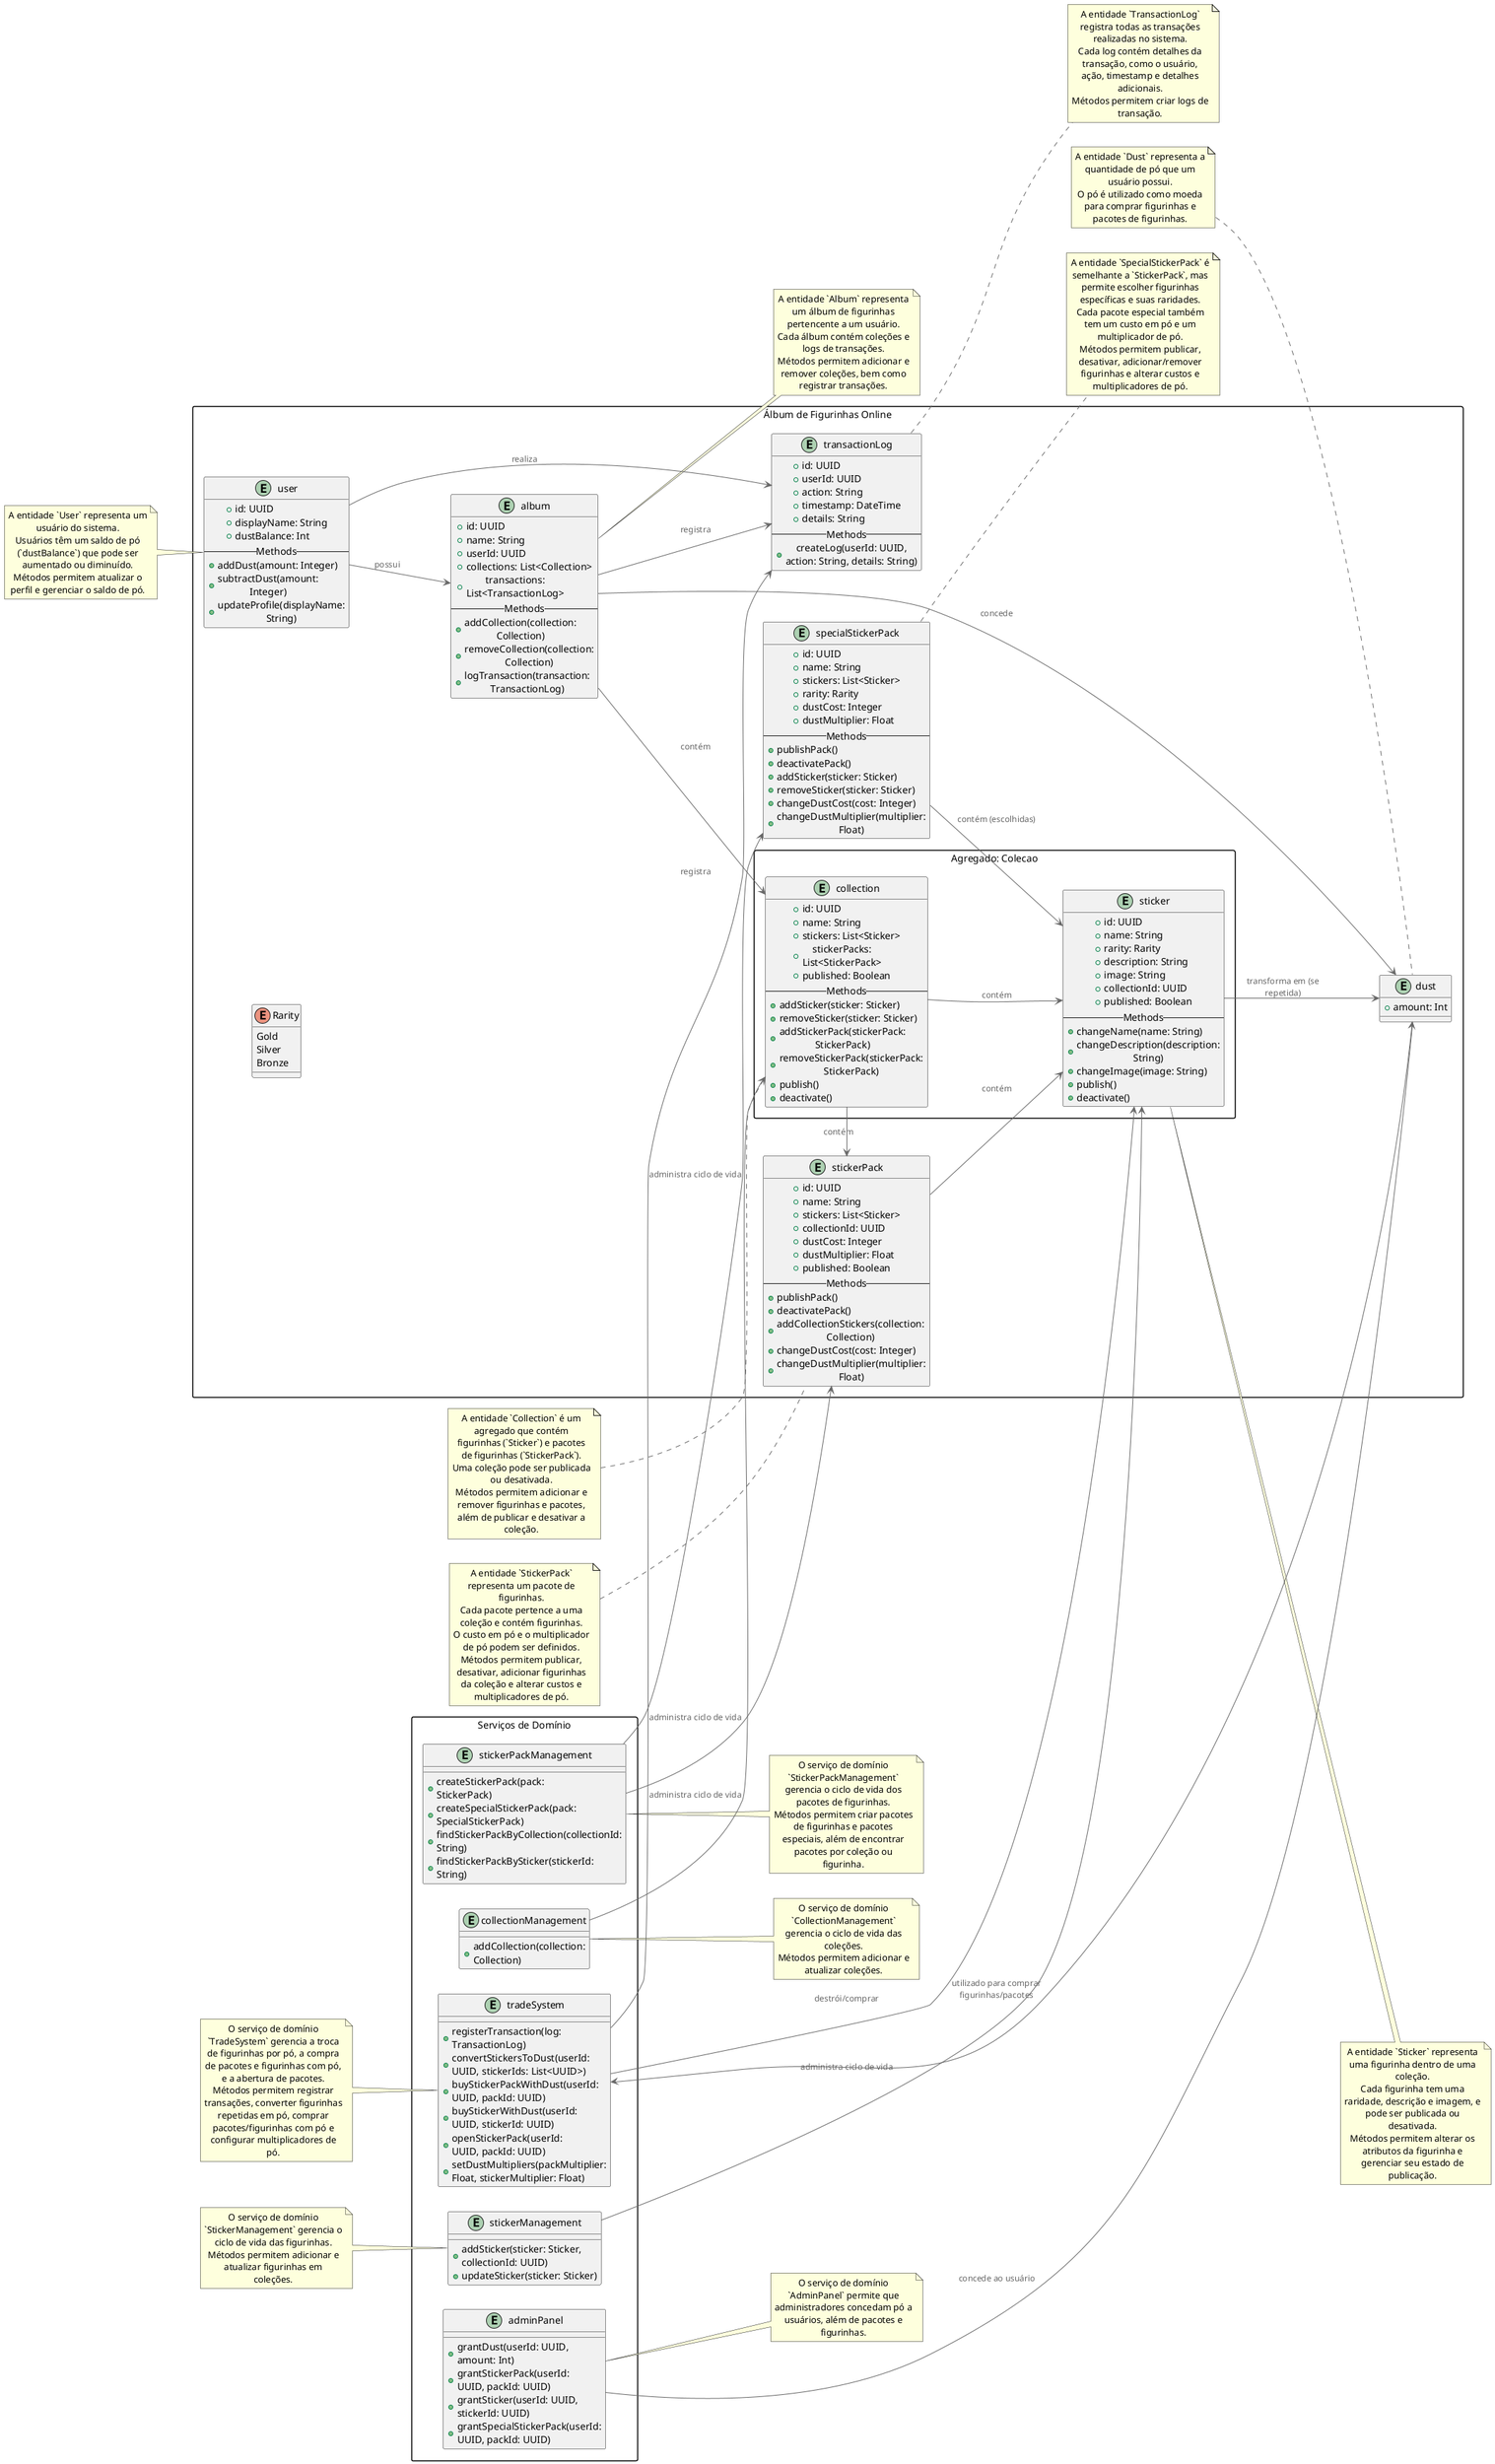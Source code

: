 @startuml Diagrama de Entidade Detalhado com DDD para "Álbum de Figurinhas Online"
!include <C4/C4_Container>
'LAYOUT CONFIG
left to right direction
skinparam packageStyle rectangle
'ENTITIES AND VALUE OBJECTS
package "Álbum de Figurinhas Online" {
    entity user {
        +id: UUID
        +displayName: String
        +dustBalance: Int
        -- Methods --
        +addDust(amount: Integer)
        +subtractDust(amount: Integer)
        +updateProfile(displayName: String)
    }

    entity album {
        +id: UUID
        +name: String
        +userId: UUID
        +collections: List<Collection>
        +transactions: List<TransactionLog>
        -- Methods --
        +addCollection(collection: Collection)
        +removeCollection(collection: Collection)
        +logTransaction(transaction: TransactionLog)
    }
    
    package "Agregado: Colecao" {
        entity collection {
            +id: UUID
            +name: String
            +stickers: List<Sticker>
            +stickerPacks: List<StickerPack>
            +published: Boolean
            -- Methods --
            +addSticker(sticker: Sticker)
            +removeSticker(sticker: Sticker)
            +addStickerPack(stickerPack: StickerPack)
            +removeStickerPack(stickerPack: StickerPack)
            +publish()
            +deactivate()
        }

        entity sticker {
            +id: UUID
            +name: String
            +rarity: Rarity
            +description: String
            +image: String
            +collectionId: UUID
            +published: Boolean
            -- Methods --
            +changeName(name: String)
            +changeDescription(description: String)
            +changeImage(image: String)
            +publish()
            +deactivate()
        }
    }

    entity stickerPack {
        +id: UUID
        +name: String
        +stickers: List<Sticker>
        +collectionId: UUID
        +dustCost: Integer
        +dustMultiplier: Float
        +published: Boolean
        -- Methods --
        +publishPack()
        +deactivatePack()
        +addCollectionStickers(collection: Collection)
        +changeDustCost(cost: Integer)
        +changeDustMultiplier(multiplier: Float)
    }
    
    entity specialStickerPack {
        +id: UUID
        +name: String
        +stickers: List<Sticker>
        +rarity: Rarity
        +dustCost: Integer
        +dustMultiplier: Float
        -- Methods --
        +publishPack()
        +deactivatePack()
        +addSticker(sticker: Sticker)
        +removeSticker(sticker: Sticker)
        +changeDustCost(cost: Integer)
        +changeDustMultiplier(multiplier: Float)
    }
    
    entity dust {
        +amount: Int
    }
    
    entity transactionLog {
        +id: UUID
        +userId: UUID
        +action: String
        +timestamp: DateTime
        +details: String
        -- Methods --
        +createLog(userId: UUID, action: String, details: String)
    }
    
    enum Rarity {
        Gold
        Silver
        Bronze
    }
}

'DOMAIN SERVICES
package "Serviços de Domínio" {
    entity adminPanel {
        +grantDust(userId: UUID, amount: Int)
        +grantStickerPack(userId: UUID, packId: UUID)
        +grantSticker(userId: UUID, stickerId: UUID)
        +grantSpecialStickerPack(userId: UUID, packId: UUID)
    }

    entity tradeSystem {
        +registerTransaction(log: TransactionLog)
        +convertStickersToDust(userId: UUID, stickerIds: List<UUID>)
        +buyStickerPackWithDust(userId: UUID, packId: UUID)
        +buyStickerWithDust(userId: UUID, stickerId: UUID)
        +openStickerPack(userId: UUID, packId: UUID)
        +setDustMultipliers(packMultiplier: Float, stickerMultiplier: Float)
    }
    
    entity collectionManagement {
        +addCollection(collection: Collection)
    }
    
    entity stickerManagement {
        +addSticker(sticker: Sticker, collectionId: UUID)
        +updateSticker(sticker: Sticker)
    }
    
    entity stickerPackManagement {
        +createStickerPack(pack: StickerPack)
        +createSpecialStickerPack(pack: SpecialStickerPack)
        +findStickerPackByCollection(collectionId: String)
        +findStickerPackBySticker(stickerId: String)
    }
}

'RELATIONSHIPS
user --> album : possui
user --> transactionLog : realiza
album --> collection : contém
album --> transactionLog : registra
collection --> sticker : contém
collection --> stickerPack : contém
stickerPack --> sticker : contém
specialStickerPack --> sticker : contém (escolhidas)
sticker --> dust : transforma em (se repetida)
dust --> tradeSystem : utilizado para comprar figurinhas/pacotes
tradeSystem --> transactionLog : registra
tradeSystem --> sticker : destrói/comprar
collectionManagement --> collection : administra ciclo de vida
stickerManagement --> sticker : administra ciclo de vida
stickerPackManagement --> stickerPack : administra ciclo de vida
stickerPackManagement --> specialStickerPack : administra ciclo de vida
album --> dust : concede
adminPanel --> dust : concede ao usuário

'NOTES
note left of user
  A entidade `User` representa um usuário do sistema. 
  Usuários têm um saldo de pó (`dustBalance`) que pode ser aumentado ou diminuído.
  Métodos permitem atualizar o perfil e gerenciar o saldo de pó.
end note

note right of album
  A entidade `Album` representa um álbum de figurinhas pertencente a um usuário.
  Cada álbum contém coleções e logs de transações.
  Métodos permitem adicionar e remover coleções, bem como registrar transações.
end note

note left of collection
  A entidade `Collection` é um agregado que contém figurinhas (`Sticker`) e pacotes de figurinhas (`StickerPack`).
  Uma coleção pode ser publicada ou desativada.
  Métodos permitem adicionar e remover figurinhas e pacotes, além de publicar e desativar a coleção.
end note

note right of sticker
  A entidade `Sticker` representa uma figurinha dentro de uma coleção.
  Cada figurinha tem uma raridade, descrição e imagem, e pode ser publicada ou desativada.
  Métodos permitem alterar os atributos da figurinha e gerenciar seu estado de publicação.
end note

note left of stickerPack
  A entidade `StickerPack` representa um pacote de figurinhas.
  Cada pacote pertence a uma coleção e contém figurinhas.
  O custo em pó e o multiplicador de pó podem ser definidos.
  Métodos permitem publicar, desativar, adicionar figurinhas da coleção e alterar custos e multiplicadores de pó.
end note

note right of specialStickerPack
  A entidade `SpecialStickerPack` é semelhante a `StickerPack`, mas permite escolher figurinhas específicas e suas raridades.
  Cada pacote especial também tem um custo em pó e um multiplicador de pó.
  Métodos permitem publicar, desativar, adicionar/remover figurinhas e alterar custos e multiplicadores de pó.
end note

note left of dust
  A entidade `Dust` representa a quantidade de pó que um usuário possui.
  O pó é utilizado como moeda para comprar figurinhas e pacotes de figurinhas.
end note

note right of transactionLog
  A entidade `TransactionLog` registra todas as transações realizadas no sistema.
  Cada log contém detalhes da transação, como o usuário, ação, timestamp e detalhes adicionais.
  Métodos permitem criar logs de transação.
end note

note right of adminPanel
  O serviço de domínio `AdminPanel` permite que administradores concedam pó a usuários, além de pacotes e figurinhas.
end note

note left of tradeSystem
  O serviço de domínio `TradeSystem` gerencia a troca de figurinhas por pó, a compra de pacotes e figurinhas com pó, e a abertura de pacotes.
  Métodos permitem registrar transações, converter figurinhas repetidas em pó, comprar pacotes/figurinhas com pó e configurar multiplicadores de pó.
end note

note right of collectionManagement
  O serviço de domínio `CollectionManagement` gerencia o ciclo de vida das coleções.
  Métodos permitem adicionar e atualizar coleções.
end note

note left of stickerManagement
  O serviço de domínio `StickerManagement` gerencia o ciclo de vida das figurinhas.
  Métodos permitem adicionar e atualizar figurinhas em coleções.
end note

note right of stickerPackManagement
  O serviço de domínio `StickerPackManagement` gerencia o ciclo de vida dos pacotes de figurinhas.
  Métodos permitem criar pacotes de figurinhas e pacotes especiais, além de encontrar pacotes por coleção ou figurinha.
end note
@enduml
